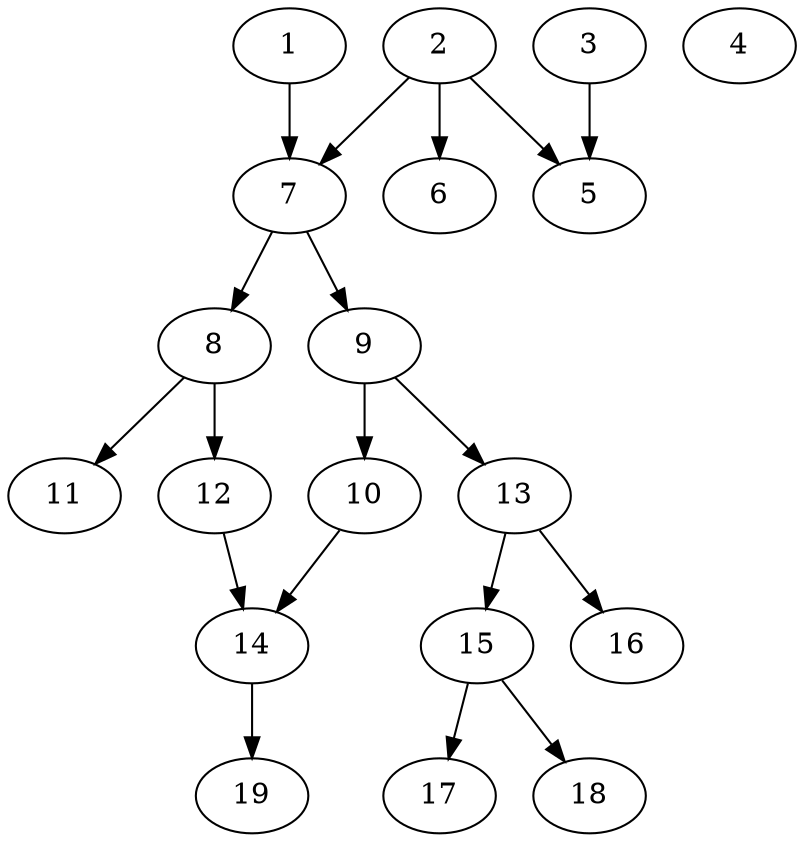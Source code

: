 // DAG (tier=1-easy, mode=data, n=19, ccr=0.319, fat=0.477, density=0.309, regular=0.637, jump=0.082, mindata=1048576, maxdata=8388608)
// DAG automatically generated by daggen at Sun Aug 24 16:33:33 2025
// /home/ermia/Project/Environments/daggen/bin/daggen --dot --ccr 0.319 --fat 0.477 --regular 0.637 --density 0.309 --jump 0.082 --mindata 1048576 --maxdata 8388608 -n 19 
digraph G {
  1 [size="2003786892554454", alpha="0.05", expect_size="1001893446277227"]
  1 -> 7 [size ="43645600268288"]
  2 [size="9142544506145472512", alpha="0.17", expect_size="4571272253072736256"]
  2 -> 5 [size ="34978515648512"]
  2 -> 6 [size ="34978515648512"]
  2 -> 7 [size ="34978515648512"]
  3 [size="8536209976770541", alpha="0.10", expect_size="4268104988385270"]
  3 -> 5 [size ="261097445654528"]
  4 [size="1616882581678915", alpha="0.19", expect_size="808441290839457"]
  5 [size="2342317795478552", alpha="0.19", expect_size="1171158897739276"]
  6 [size="11724662669938228", alpha="0.18", expect_size="5862331334969114"]
  7 [size="17326689616283041792", alpha="0.05", expect_size="8663344808141520896"]
  7 -> 8 [size ="53567377375232"]
  7 -> 9 [size ="53567377375232"]
  8 [size="1499602695916984", alpha="0.07", expect_size="749801347958492"]
  8 -> 11 [size ="42429587652608"]
  8 -> 12 [size ="42429587652608"]
  9 [size="11558382890530111488", alpha="0.06", expect_size="5779191445265055744"]
  9 -> 10 [size ="40896678592512"]
  9 -> 13 [size ="40896678592512"]
  10 [size="304923409200351019008", alpha="0.08", expect_size="152461704600175509504"]
  10 -> 14 [size ="362424179884032"]
  11 [size="11262560958892998656", alpha="0.06", expect_size="5631280479446499328"]
  12 [size="824323850476263", alpha="0.15", expect_size="412161925238131"]
  12 -> 14 [size ="85631120179200"]
  13 [size="1998589991179753", alpha="0.00", expect_size="999294995589876"]
  13 -> 15 [size ="44762451148800"]
  13 -> 16 [size ="44762451148800"]
  14 [size="22433458806168756", alpha="0.05", expect_size="11216729403084378"]
  14 -> 19 [size ="11307180883968"]
  15 [size="110787440308241232", alpha="0.11", expect_size="55393720154120616"]
  15 -> 17 [size ="119986655854592"]
  15 -> 18 [size ="119986655854592"]
  16 [size="255902741430272000000", alpha="0.18", expect_size="127951370715136000000"]
  17 [size="635272368121282", alpha="0.17", expect_size="317636184060641"]
  18 [size="17720463119681060864", alpha="0.08", expect_size="8860231559840530432"]
  19 [size="507784550230895099904", alpha="0.05", expect_size="253892275115447549952"]
}